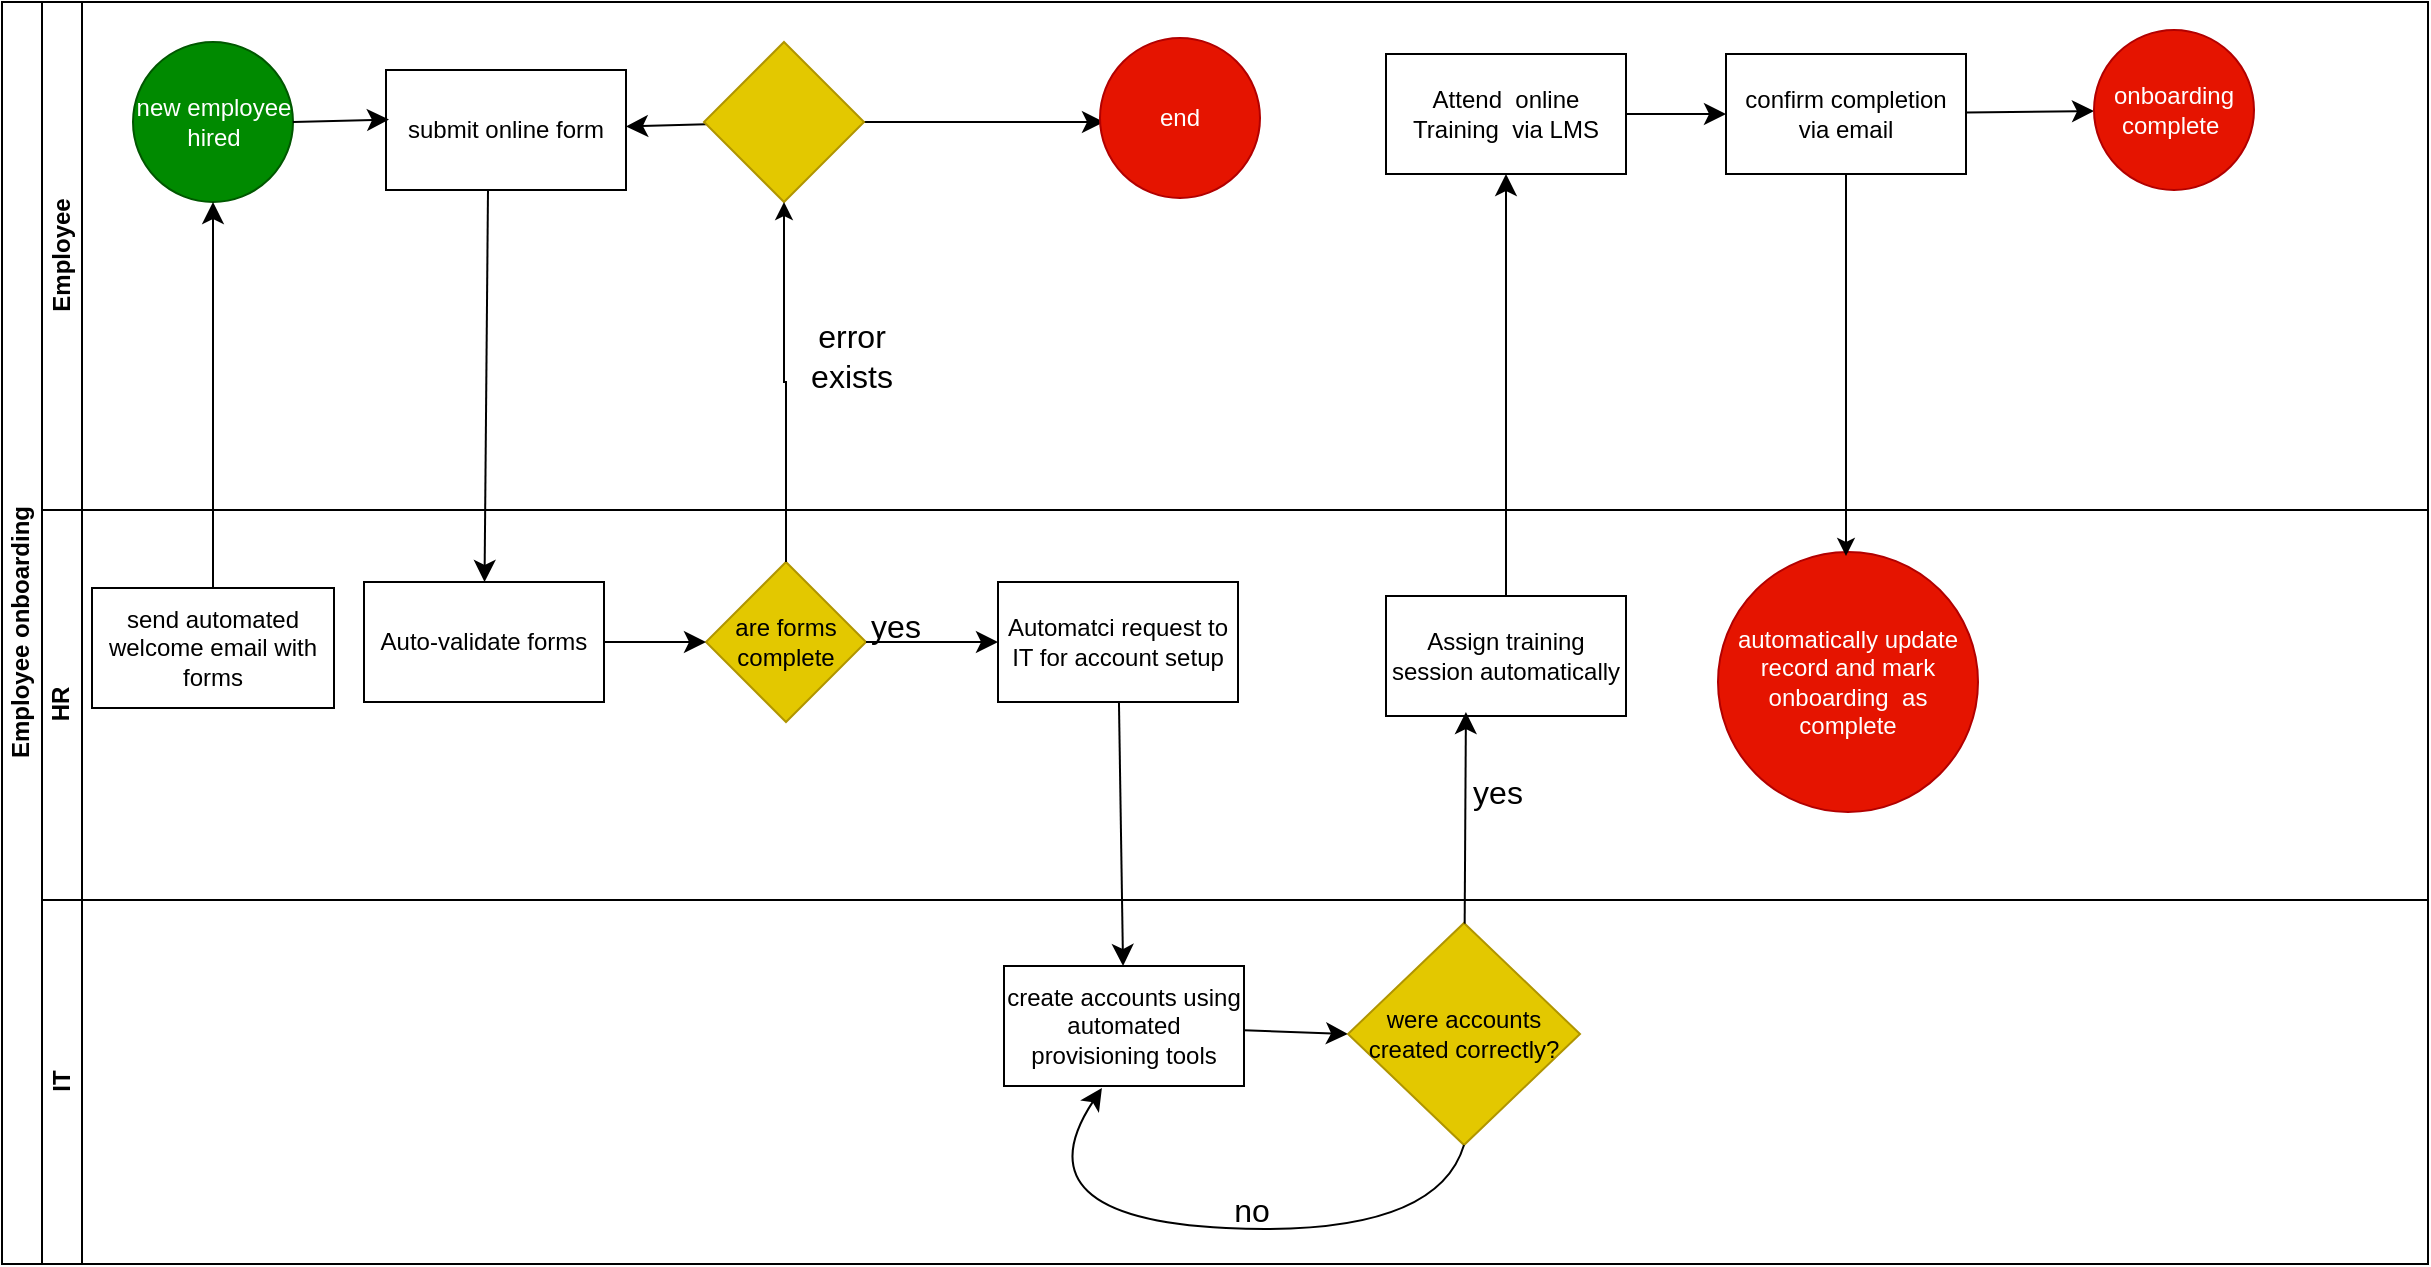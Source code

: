 <mxfile version="26.0.16">
  <diagram name="Page-1" id="dYAAqQN164_OkqlJN7os">
    <mxGraphModel dx="1886" dy="878" grid="0" gridSize="10" guides="1" tooltips="1" connect="1" arrows="1" fold="1" page="0" pageScale="1" pageWidth="850" pageHeight="1100" math="0" shadow="0">
      <root>
        <mxCell id="0" />
        <mxCell id="1" parent="0" />
        <mxCell id="seVJ21GC20MgT60zQvt1-10" value="Employee onboarding" style="swimlane;childLayout=stackLayout;resizeParent=1;resizeParentMax=0;horizontal=0;startSize=20;horizontalStack=0;html=1;" parent="1" vertex="1">
          <mxGeometry x="-412" y="-9" width="1213" height="631" as="geometry" />
        </mxCell>
        <mxCell id="seVJ21GC20MgT60zQvt1-11" value="Employee" style="swimlane;startSize=20;horizontal=0;html=1;" parent="seVJ21GC20MgT60zQvt1-10" vertex="1">
          <mxGeometry x="20" width="1193" height="254" as="geometry" />
        </mxCell>
        <mxCell id="seVJ21GC20MgT60zQvt1-14" value="new employee hired" style="ellipse;whiteSpace=wrap;html=1;aspect=fixed;fillColor=#008a00;strokeColor=#005700;fontColor=#ffffff;" parent="seVJ21GC20MgT60zQvt1-11" vertex="1">
          <mxGeometry x="45.5" y="20" width="80" height="80" as="geometry" />
        </mxCell>
        <mxCell id="seVJ21GC20MgT60zQvt1-20" value="submit online form" style="rounded=0;whiteSpace=wrap;html=1;" parent="seVJ21GC20MgT60zQvt1-11" vertex="1">
          <mxGeometry x="172" y="34" width="120" height="60" as="geometry" />
        </mxCell>
        <mxCell id="seVJ21GC20MgT60zQvt1-22" value="" style="endArrow=classic;html=1;rounded=0;fontSize=12;startSize=8;endSize=8;curved=1;entryX=0;entryY=0.25;entryDx=0;entryDy=0;exitX=1;exitY=0.5;exitDx=0;exitDy=0;" parent="seVJ21GC20MgT60zQvt1-11" source="seVJ21GC20MgT60zQvt1-14" edge="1">
          <mxGeometry width="50" height="50" relative="1" as="geometry">
            <mxPoint x="128" y="62" as="sourcePoint" />
            <mxPoint x="173.5" y="58.75" as="targetPoint" />
          </mxGeometry>
        </mxCell>
        <mxCell id="seVJ21GC20MgT60zQvt1-65" value="error exists" style="text;strokeColor=none;fillColor=none;html=1;align=center;verticalAlign=middle;whiteSpace=wrap;rounded=0;fontSize=16;" parent="seVJ21GC20MgT60zQvt1-11" vertex="1">
          <mxGeometry x="375" y="162" width="60" height="30" as="geometry" />
        </mxCell>
        <mxCell id="seVJ21GC20MgT60zQvt1-68" value="" style="edgeStyle=none;curved=1;rounded=0;orthogonalLoop=1;jettySize=auto;html=1;fontSize=12;startSize=8;endSize=8;" parent="seVJ21GC20MgT60zQvt1-11" source="seVJ21GC20MgT60zQvt1-67" target="seVJ21GC20MgT60zQvt1-20" edge="1">
          <mxGeometry relative="1" as="geometry" />
        </mxCell>
        <mxCell id="seVJ21GC20MgT60zQvt1-70" value="" style="edgeStyle=none;curved=1;rounded=0;orthogonalLoop=1;jettySize=auto;html=1;fontSize=12;startSize=8;endSize=8;" parent="seVJ21GC20MgT60zQvt1-11" source="seVJ21GC20MgT60zQvt1-67" edge="1">
          <mxGeometry relative="1" as="geometry">
            <mxPoint x="531" y="60" as="targetPoint" />
          </mxGeometry>
        </mxCell>
        <mxCell id="seVJ21GC20MgT60zQvt1-67" value="" style="rhombus;whiteSpace=wrap;html=1;fillColor=#e3c800;strokeColor=#B09500;fontColor=#000000;" parent="seVJ21GC20MgT60zQvt1-11" vertex="1">
          <mxGeometry x="331" y="20" width="80" height="80" as="geometry" />
        </mxCell>
        <mxCell id="seVJ21GC20MgT60zQvt1-72" value="end" style="ellipse;whiteSpace=wrap;html=1;aspect=fixed;fillColor=#e51400;strokeColor=#B20000;fontColor=#ffffff;" parent="seVJ21GC20MgT60zQvt1-11" vertex="1">
          <mxGeometry x="529" y="18" width="80" height="80" as="geometry" />
        </mxCell>
        <mxCell id="seVJ21GC20MgT60zQvt1-76" value="" style="edgeStyle=none;curved=1;rounded=0;orthogonalLoop=1;jettySize=auto;html=1;fontSize=12;startSize=8;endSize=8;" parent="seVJ21GC20MgT60zQvt1-11" source="seVJ21GC20MgT60zQvt1-73" target="seVJ21GC20MgT60zQvt1-75" edge="1">
          <mxGeometry relative="1" as="geometry" />
        </mxCell>
        <mxCell id="seVJ21GC20MgT60zQvt1-73" value="Attend&amp;nbsp; online Training&amp;nbsp; via LMS" style="rounded=0;whiteSpace=wrap;html=1;" parent="seVJ21GC20MgT60zQvt1-11" vertex="1">
          <mxGeometry x="672" y="26" width="120" height="60" as="geometry" />
        </mxCell>
        <mxCell id="seVJ21GC20MgT60zQvt1-80" value="" style="edgeStyle=none;curved=1;rounded=0;orthogonalLoop=1;jettySize=auto;html=1;fontSize=12;startSize=8;endSize=8;" parent="seVJ21GC20MgT60zQvt1-11" source="seVJ21GC20MgT60zQvt1-75" target="seVJ21GC20MgT60zQvt1-79" edge="1">
          <mxGeometry relative="1" as="geometry" />
        </mxCell>
        <mxCell id="seVJ21GC20MgT60zQvt1-75" value="confirm completion via email" style="whiteSpace=wrap;html=1;rounded=0;" parent="seVJ21GC20MgT60zQvt1-11" vertex="1">
          <mxGeometry x="842" y="26" width="120" height="60" as="geometry" />
        </mxCell>
        <mxCell id="seVJ21GC20MgT60zQvt1-79" value="onboarding complete&amp;nbsp;" style="ellipse;whiteSpace=wrap;html=1;rounded=0;fillColor=#e51400;strokeColor=#B20000;fontColor=#ffffff;" parent="seVJ21GC20MgT60zQvt1-11" vertex="1">
          <mxGeometry x="1026" y="14" width="80" height="80" as="geometry" />
        </mxCell>
        <mxCell id="seVJ21GC20MgT60zQvt1-19" value="" style="endArrow=classic;html=1;rounded=0;fontSize=12;startSize=8;endSize=8;curved=1;exitX=0.5;exitY=0;exitDx=0;exitDy=0;entryX=0.5;entryY=1;entryDx=0;entryDy=0;" parent="seVJ21GC20MgT60zQvt1-10" source="seVJ21GC20MgT60zQvt1-17" target="seVJ21GC20MgT60zQvt1-14" edge="1">
          <mxGeometry width="50" height="50" relative="1" as="geometry">
            <mxPoint x="103" y="205" as="sourcePoint" />
            <mxPoint x="153" y="155" as="targetPoint" />
          </mxGeometry>
        </mxCell>
        <mxCell id="seVJ21GC20MgT60zQvt1-23" value="" style="endArrow=classic;html=1;rounded=0;fontSize=12;startSize=8;endSize=8;curved=1;exitX=0.425;exitY=1;exitDx=0;exitDy=0;exitPerimeter=0;" parent="seVJ21GC20MgT60zQvt1-10" source="seVJ21GC20MgT60zQvt1-20" target="seVJ21GC20MgT60zQvt1-24" edge="1">
          <mxGeometry width="50" height="50" relative="1" as="geometry">
            <mxPoint x="252" y="145" as="sourcePoint" />
            <mxPoint x="243" y="169" as="targetPoint" />
          </mxGeometry>
        </mxCell>
        <mxCell id="seVJ21GC20MgT60zQvt1-12" value="HR" style="swimlane;startSize=20;horizontal=0;html=1;" parent="seVJ21GC20MgT60zQvt1-10" vertex="1">
          <mxGeometry x="20" y="254" width="1193" height="195" as="geometry" />
        </mxCell>
        <mxCell id="seVJ21GC20MgT60zQvt1-17" value="&lt;font&gt;send automated welcome email with forms&lt;/font&gt;" style="rounded=0;whiteSpace=wrap;html=1;" parent="seVJ21GC20MgT60zQvt1-12" vertex="1">
          <mxGeometry x="25" y="39" width="121" height="60" as="geometry" />
        </mxCell>
        <mxCell id="seVJ21GC20MgT60zQvt1-24" value="Auto-validate forms" style="rounded=0;whiteSpace=wrap;html=1;" parent="seVJ21GC20MgT60zQvt1-12" vertex="1">
          <mxGeometry x="161" y="36" width="120" height="60" as="geometry" />
        </mxCell>
        <mxCell id="seVJ21GC20MgT60zQvt1-26" value="are forms complete" style="rhombus;whiteSpace=wrap;html=1;fillColor=#e3c800;strokeColor=#B09500;fontColor=#000000;" parent="seVJ21GC20MgT60zQvt1-12" vertex="1">
          <mxGeometry x="332" y="26" width="80" height="80" as="geometry" />
        </mxCell>
        <mxCell id="seVJ21GC20MgT60zQvt1-32" value="" style="endArrow=classic;html=1;rounded=0;fontSize=12;startSize=8;endSize=8;curved=1;entryX=0;entryY=0.5;entryDx=0;entryDy=0;exitX=1;exitY=0.5;exitDx=0;exitDy=0;" parent="seVJ21GC20MgT60zQvt1-12" source="seVJ21GC20MgT60zQvt1-24" target="seVJ21GC20MgT60zQvt1-26" edge="1">
          <mxGeometry width="50" height="50" relative="1" as="geometry">
            <mxPoint x="286" y="61" as="sourcePoint" />
            <mxPoint x="268" y="59" as="targetPoint" />
          </mxGeometry>
        </mxCell>
        <mxCell id="seVJ21GC20MgT60zQvt1-60" value="Assign training session automatically" style="rounded=0;whiteSpace=wrap;html=1;" parent="seVJ21GC20MgT60zQvt1-12" vertex="1">
          <mxGeometry x="672" y="43" width="120" height="60" as="geometry" />
        </mxCell>
        <mxCell id="seVJ21GC20MgT60zQvt1-62" value="yes" style="text;strokeColor=none;fillColor=none;html=1;align=center;verticalAlign=middle;whiteSpace=wrap;rounded=0;fontSize=16;" parent="seVJ21GC20MgT60zQvt1-12" vertex="1">
          <mxGeometry x="397" y="43" width="60" height="30" as="geometry" />
        </mxCell>
        <mxCell id="seVJ21GC20MgT60zQvt1-39" value="Automatci request to IT for account setup" style="rounded=0;whiteSpace=wrap;html=1;" parent="seVJ21GC20MgT60zQvt1-12" vertex="1">
          <mxGeometry x="478" y="36" width="120" height="60" as="geometry" />
        </mxCell>
        <mxCell id="seVJ21GC20MgT60zQvt1-38" value="" style="endArrow=classic;html=1;rounded=0;fontSize=12;startSize=8;endSize=8;curved=1;exitX=1;exitY=0.5;exitDx=0;exitDy=0;" parent="seVJ21GC20MgT60zQvt1-12" source="seVJ21GC20MgT60zQvt1-26" target="seVJ21GC20MgT60zQvt1-39" edge="1">
          <mxGeometry width="50" height="50" relative="1" as="geometry">
            <mxPoint x="382" y="150" as="sourcePoint" />
            <mxPoint x="508" y="75" as="targetPoint" />
          </mxGeometry>
        </mxCell>
        <mxCell id="seVJ21GC20MgT60zQvt1-64" value="yes" style="text;strokeColor=none;fillColor=none;html=1;align=center;verticalAlign=middle;whiteSpace=wrap;rounded=0;fontSize=16;" parent="seVJ21GC20MgT60zQvt1-12" vertex="1">
          <mxGeometry x="698" y="126" width="60" height="30" as="geometry" />
        </mxCell>
        <mxCell id="k2jXrfPQ6RG7kjcsgaCJ-1" value="automatically update record and mark onboarding&amp;nbsp; as complete" style="ellipse;whiteSpace=wrap;html=1;rounded=0;fillColor=#e51400;strokeColor=#B20000;fontColor=#ffffff;" parent="seVJ21GC20MgT60zQvt1-12" vertex="1">
          <mxGeometry x="838" y="21" width="130" height="130" as="geometry" />
        </mxCell>
        <mxCell id="seVJ21GC20MgT60zQvt1-13" value="IT" style="swimlane;startSize=20;horizontal=0;html=1;" parent="seVJ21GC20MgT60zQvt1-10" vertex="1">
          <mxGeometry x="20" y="449" width="1193" height="182" as="geometry">
            <mxRectangle x="20" y="240" width="460" height="26" as="alternateBounds" />
          </mxGeometry>
        </mxCell>
        <mxCell id="seVJ21GC20MgT60zQvt1-44" style="edgeStyle=none;curved=1;rounded=0;orthogonalLoop=1;jettySize=auto;html=1;entryX=0;entryY=0.5;entryDx=0;entryDy=0;fontSize=12;startSize=8;endSize=8;" parent="seVJ21GC20MgT60zQvt1-13" source="seVJ21GC20MgT60zQvt1-29" target="seVJ21GC20MgT60zQvt1-40" edge="1">
          <mxGeometry relative="1" as="geometry" />
        </mxCell>
        <mxCell id="seVJ21GC20MgT60zQvt1-29" value="create accounts using automated provisioning tools" style="rounded=0;whiteSpace=wrap;html=1;" parent="seVJ21GC20MgT60zQvt1-13" vertex="1">
          <mxGeometry x="481" y="33" width="120" height="60" as="geometry" />
        </mxCell>
        <mxCell id="seVJ21GC20MgT60zQvt1-40" value="&lt;font&gt;were accounts created correctly?&lt;/font&gt;" style="rhombus;whiteSpace=wrap;html=1;fillColor=#e3c800;strokeColor=#B09500;fontColor=#000000;" parent="seVJ21GC20MgT60zQvt1-13" vertex="1">
          <mxGeometry x="653" y="11.5" width="116" height="111" as="geometry" />
        </mxCell>
        <mxCell id="seVJ21GC20MgT60zQvt1-47" style="edgeStyle=none;curved=1;rounded=0;orthogonalLoop=1;jettySize=auto;html=1;entryX=0.408;entryY=1.017;entryDx=0;entryDy=0;entryPerimeter=0;fontSize=12;startSize=8;endSize=8;exitX=0.5;exitY=1;exitDx=0;exitDy=0;" parent="seVJ21GC20MgT60zQvt1-13" source="seVJ21GC20MgT60zQvt1-40" target="seVJ21GC20MgT60zQvt1-29" edge="1">
          <mxGeometry relative="1" as="geometry">
            <Array as="points">
              <mxPoint x="697" y="169" />
              <mxPoint x="487" y="159" />
            </Array>
          </mxGeometry>
        </mxCell>
        <mxCell id="seVJ21GC20MgT60zQvt1-50" value="no" style="text;strokeColor=none;fillColor=none;html=1;align=center;verticalAlign=middle;whiteSpace=wrap;rounded=0;fontSize=16;" parent="seVJ21GC20MgT60zQvt1-13" vertex="1">
          <mxGeometry x="575" y="140" width="60" height="30" as="geometry" />
        </mxCell>
        <mxCell id="seVJ21GC20MgT60zQvt1-43" style="edgeStyle=none;curved=1;rounded=0;orthogonalLoop=1;jettySize=auto;html=1;fontSize=12;startSize=8;endSize=8;" parent="seVJ21GC20MgT60zQvt1-10" source="seVJ21GC20MgT60zQvt1-39" target="seVJ21GC20MgT60zQvt1-29" edge="1">
          <mxGeometry relative="1" as="geometry">
            <mxPoint x="558" y="300" as="targetPoint" />
          </mxGeometry>
        </mxCell>
        <mxCell id="seVJ21GC20MgT60zQvt1-63" style="edgeStyle=none;curved=1;rounded=0;orthogonalLoop=1;jettySize=auto;html=1;entryX=0.333;entryY=0.967;entryDx=0;entryDy=0;entryPerimeter=0;fontSize=12;startSize=8;endSize=8;" parent="seVJ21GC20MgT60zQvt1-10" source="seVJ21GC20MgT60zQvt1-40" target="seVJ21GC20MgT60zQvt1-60" edge="1">
          <mxGeometry relative="1" as="geometry" />
        </mxCell>
        <mxCell id="seVJ21GC20MgT60zQvt1-74" value="" style="endArrow=classic;html=1;rounded=0;fontSize=12;startSize=8;endSize=8;curved=1;exitX=0.5;exitY=0;exitDx=0;exitDy=0;entryX=0.5;entryY=1;entryDx=0;entryDy=0;" parent="seVJ21GC20MgT60zQvt1-10" source="seVJ21GC20MgT60zQvt1-60" target="seVJ21GC20MgT60zQvt1-73" edge="1">
          <mxGeometry width="50" height="50" relative="1" as="geometry">
            <mxPoint x="670" y="99" as="sourcePoint" />
            <mxPoint x="720" y="49" as="targetPoint" />
          </mxGeometry>
        </mxCell>
        <mxCell id="k2jXrfPQ6RG7kjcsgaCJ-6" value="" style="edgeStyle=orthogonalEdgeStyle;rounded=0;orthogonalLoop=1;jettySize=auto;html=1;entryX=0.5;entryY=1;entryDx=0;entryDy=0;" parent="seVJ21GC20MgT60zQvt1-10" source="seVJ21GC20MgT60zQvt1-26" target="seVJ21GC20MgT60zQvt1-67" edge="1">
          <mxGeometry relative="1" as="geometry" />
        </mxCell>
        <mxCell id="k2jXrfPQ6RG7kjcsgaCJ-8" value="" style="edgeStyle=orthogonalEdgeStyle;rounded=0;orthogonalLoop=1;jettySize=auto;html=1;" parent="seVJ21GC20MgT60zQvt1-10" source="seVJ21GC20MgT60zQvt1-75" edge="1">
          <mxGeometry relative="1" as="geometry">
            <mxPoint x="922" y="277" as="targetPoint" />
          </mxGeometry>
        </mxCell>
      </root>
    </mxGraphModel>
  </diagram>
</mxfile>
